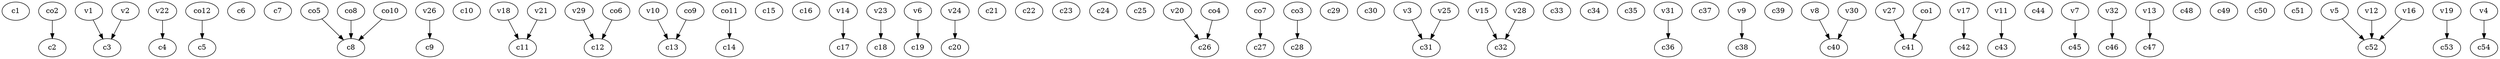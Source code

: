 strict digraph  {
c1;
c2;
c3;
c4;
c5;
c6;
c7;
c8;
c9;
c10;
c11;
c12;
c13;
c14;
c15;
c16;
c17;
c18;
c19;
c20;
c21;
c22;
c23;
c24;
c25;
c26;
c27;
c28;
c29;
c30;
c31;
c32;
c33;
c34;
c35;
c36;
c37;
c38;
c39;
c40;
c41;
c42;
c43;
c44;
c45;
c46;
c47;
c48;
c49;
c50;
c51;
c52;
c53;
c54;
v1;
v2;
v3;
v4;
v5;
v6;
v7;
v8;
v9;
v10;
v11;
v12;
v13;
v14;
v15;
v16;
v17;
v18;
v19;
v20;
v21;
v22;
v23;
v24;
v25;
v26;
v27;
v28;
v29;
v30;
v31;
v32;
co1;
co2;
co3;
co4;
co5;
co6;
co7;
co8;
co9;
co10;
co11;
co12;
v1 -> c3  [weight=1];
v2 -> c3  [weight=1];
v3 -> c31  [weight=1];
v4 -> c54  [weight=1];
v5 -> c52  [weight=1];
v6 -> c19  [weight=1];
v7 -> c45  [weight=1];
v8 -> c40  [weight=1];
v9 -> c38  [weight=1];
v10 -> c13  [weight=1];
v11 -> c43  [weight=1];
v12 -> c52  [weight=1];
v13 -> c47  [weight=1];
v14 -> c17  [weight=1];
v15 -> c32  [weight=1];
v16 -> c52  [weight=1];
v17 -> c42  [weight=1];
v18 -> c11  [weight=1];
v19 -> c53  [weight=1];
v20 -> c26  [weight=1];
v21 -> c11  [weight=1];
v22 -> c4  [weight=1];
v23 -> c18  [weight=1];
v24 -> c20  [weight=1];
v25 -> c31  [weight=1];
v26 -> c9  [weight=1];
v27 -> c41  [weight=1];
v28 -> c32  [weight=1];
v29 -> c12  [weight=1];
v30 -> c40  [weight=1];
v31 -> c36  [weight=1];
v32 -> c46  [weight=1];
co1 -> c41  [weight=1];
co2 -> c2  [weight=1];
co3 -> c28  [weight=1];
co4 -> c26  [weight=1];
co5 -> c8  [weight=1];
co6 -> c12  [weight=1];
co7 -> c27  [weight=1];
co8 -> c8  [weight=1];
co9 -> c13  [weight=1];
co10 -> c8  [weight=1];
co11 -> c14  [weight=1];
co12 -> c5  [weight=1];
}
